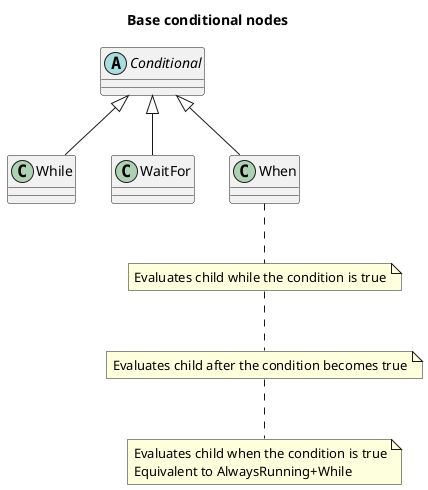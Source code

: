@startuml
title Base conditional nodes

abstract Conditional
class While
class WaitFor
class When

Conditional <|-- While
note bottom : Evaluates child while the condition is true
Conditional <|-- WaitFor
note bottom : Evaluates child after the condition becomes true
Conditional <|-- When
note bottom : Evaluates child when the condition is true\nEquivalent to AlwaysRunning+While

@enduml